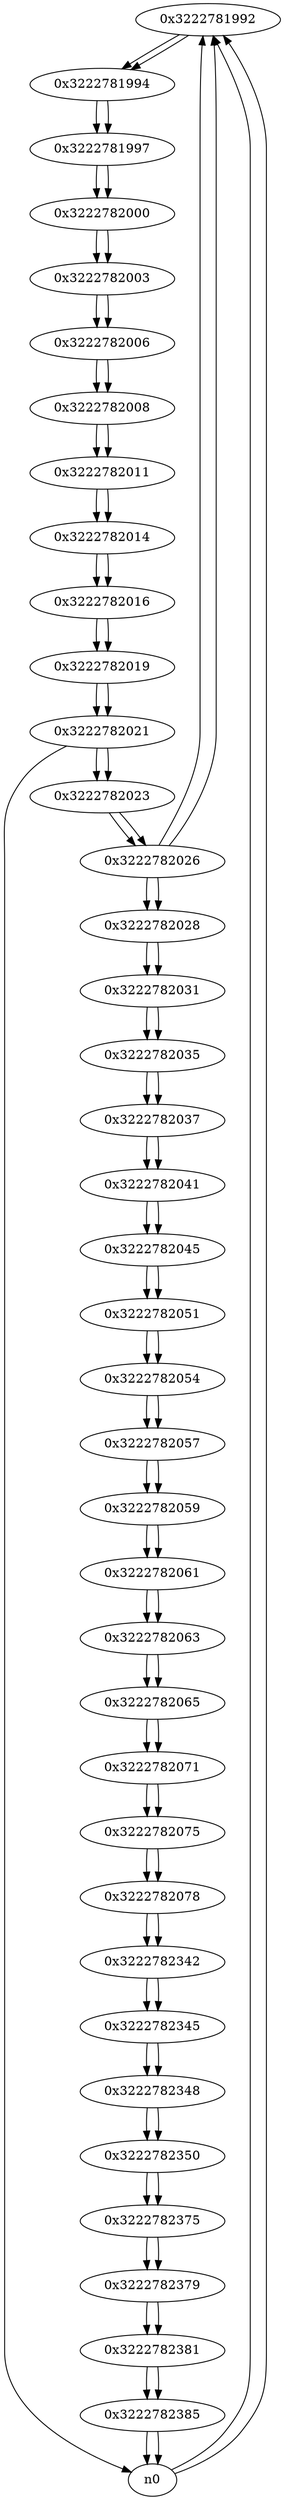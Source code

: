 digraph G{
/* nodes */
  n1 [label="0x3222781992"]
  n2 [label="0x3222781994"]
  n3 [label="0x3222781997"]
  n4 [label="0x3222782000"]
  n5 [label="0x3222782003"]
  n6 [label="0x3222782006"]
  n7 [label="0x3222782008"]
  n8 [label="0x3222782011"]
  n9 [label="0x3222782014"]
  n10 [label="0x3222782016"]
  n11 [label="0x3222782019"]
  n12 [label="0x3222782021"]
  n13 [label="0x3222782023"]
  n14 [label="0x3222782026"]
  n15 [label="0x3222782028"]
  n16 [label="0x3222782031"]
  n17 [label="0x3222782035"]
  n18 [label="0x3222782037"]
  n19 [label="0x3222782041"]
  n20 [label="0x3222782045"]
  n21 [label="0x3222782051"]
  n22 [label="0x3222782054"]
  n23 [label="0x3222782057"]
  n24 [label="0x3222782059"]
  n25 [label="0x3222782061"]
  n26 [label="0x3222782063"]
  n27 [label="0x3222782065"]
  n28 [label="0x3222782071"]
  n29 [label="0x3222782075"]
  n30 [label="0x3222782078"]
  n31 [label="0x3222782342"]
  n32 [label="0x3222782345"]
  n33 [label="0x3222782348"]
  n34 [label="0x3222782350"]
  n35 [label="0x3222782375"]
  n36 [label="0x3222782379"]
  n37 [label="0x3222782381"]
  n38 [label="0x3222782385"]
/* edges */
n1 -> n2;
n0 -> n1;
n14 -> n1;
n0 -> n1;
n2 -> n3;
n1 -> n2;
n3 -> n4;
n2 -> n3;
n4 -> n5;
n3 -> n4;
n5 -> n6;
n4 -> n5;
n6 -> n7;
n5 -> n6;
n7 -> n8;
n6 -> n7;
n8 -> n9;
n7 -> n8;
n9 -> n10;
n8 -> n9;
n10 -> n11;
n9 -> n10;
n11 -> n12;
n10 -> n11;
n12 -> n13;
n12 -> n0;
n11 -> n12;
n13 -> n14;
n12 -> n13;
n14 -> n1;
n14 -> n15;
n13 -> n14;
n15 -> n16;
n14 -> n15;
n16 -> n17;
n15 -> n16;
n17 -> n18;
n16 -> n17;
n18 -> n19;
n17 -> n18;
n19 -> n20;
n18 -> n19;
n20 -> n21;
n19 -> n20;
n21 -> n22;
n20 -> n21;
n22 -> n23;
n21 -> n22;
n23 -> n24;
n22 -> n23;
n24 -> n25;
n23 -> n24;
n25 -> n26;
n24 -> n25;
n26 -> n27;
n25 -> n26;
n27 -> n28;
n26 -> n27;
n28 -> n29;
n27 -> n28;
n29 -> n30;
n28 -> n29;
n30 -> n31;
n29 -> n30;
n31 -> n32;
n30 -> n31;
n32 -> n33;
n31 -> n32;
n33 -> n34;
n32 -> n33;
n34 -> n35;
n33 -> n34;
n35 -> n36;
n34 -> n35;
n36 -> n37;
n35 -> n36;
n37 -> n38;
n36 -> n37;
n38 -> n0;
n38 -> n0;
n37 -> n38;
}
